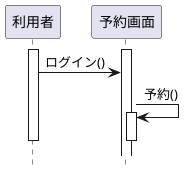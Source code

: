 @startuml
hide footbox
participant 利用者 as user 
participant 予約画面 
activate user
    activate 予約画面
        user -> 予約画面 : ログイン()
        予約画面 -> 予約画面 : 予約()
        activate 予約画面
        'deactivate 予約画面
    deactivate 予約画面
deactivate user
@enduml